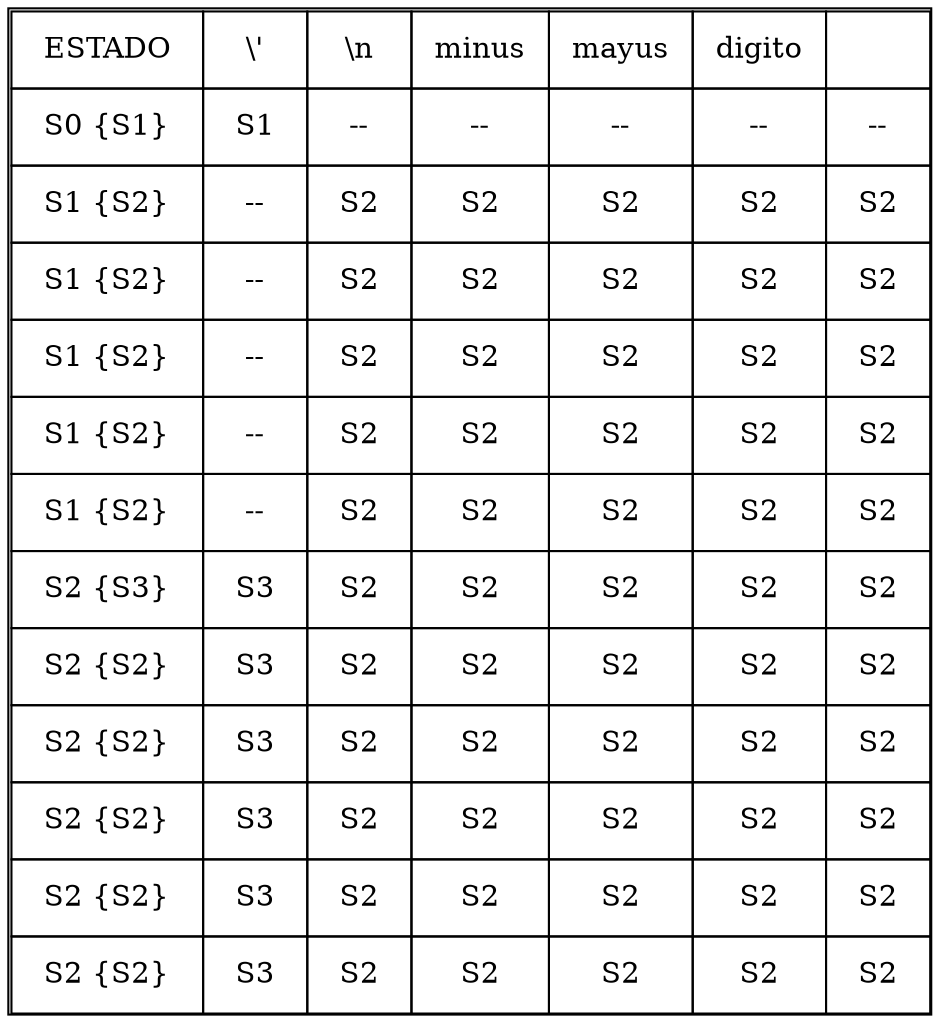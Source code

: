 digraph grafica{
rankdir=LR;
forcelabels= true;
node [shape = plain];
nodo1 [label = <<table border = '1' cellboder = '1' cellspacing='0' cellpadding='10'>
<tr>
<td>ESTADO</td>
<td>\'</td>
<td>\n</td>
<td>minus</td>
<td>mayus</td>
<td>digito</td>
<td> </td>
</tr>
<tr>
<td> S0 {S1} </td>
<td> S1 </td>
<td> -- </td>
<td> -- </td>
<td> -- </td>
<td> -- </td>
<td> -- </td>
</tr>
<tr>
<td> S1 {S2} </td>
<td> -- </td>
<td> S2 </td>
<td> S2 </td>
<td> S2 </td>
<td> S2 </td>
<td> S2 </td>
</tr>
<tr>
<td> S1 {S2} </td>
<td> -- </td>
<td> S2 </td>
<td> S2 </td>
<td> S2 </td>
<td> S2 </td>
<td> S2 </td>
</tr>
<tr>
<td> S1 {S2} </td>
<td> -- </td>
<td> S2 </td>
<td> S2 </td>
<td> S2 </td>
<td> S2 </td>
<td> S2 </td>
</tr>
<tr>
<td> S1 {S2} </td>
<td> -- </td>
<td> S2 </td>
<td> S2 </td>
<td> S2 </td>
<td> S2 </td>
<td> S2 </td>
</tr>
<tr>
<td> S1 {S2} </td>
<td> -- </td>
<td> S2 </td>
<td> S2 </td>
<td> S2 </td>
<td> S2 </td>
<td> S2 </td>
</tr>
<tr>
<td> S2 {S3} </td>
<td> S3 </td>
<td> S2 </td>
<td> S2 </td>
<td> S2 </td>
<td> S2 </td>
<td> S2 </td>
</tr>
<tr>
<td> S2 {S2} </td>
<td> S3 </td>
<td> S2 </td>
<td> S2 </td>
<td> S2 </td>
<td> S2 </td>
<td> S2 </td>
</tr>
<tr>
<td> S2 {S2} </td>
<td> S3 </td>
<td> S2 </td>
<td> S2 </td>
<td> S2 </td>
<td> S2 </td>
<td> S2 </td>
</tr>
<tr>
<td> S2 {S2} </td>
<td> S3 </td>
<td> S2 </td>
<td> S2 </td>
<td> S2 </td>
<td> S2 </td>
<td> S2 </td>
</tr>
<tr>
<td> S2 {S2} </td>
<td> S3 </td>
<td> S2 </td>
<td> S2 </td>
<td> S2 </td>
<td> S2 </td>
<td> S2 </td>
</tr>
<tr>
<td> S2 {S2} </td>
<td> S3 </td>
<td> S2 </td>
<td> S2 </td>
<td> S2 </td>
<td> S2 </td>
<td> S2 </td>
</tr>
</table>>];

}